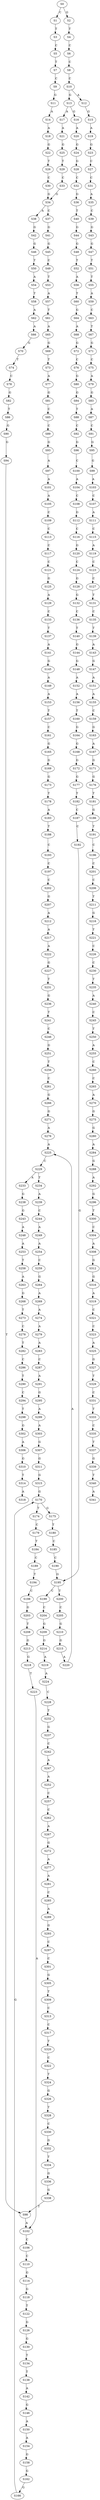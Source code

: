 strict digraph  {
	S0 -> S1 [ label = C ];
	S0 -> S2 [ label = G ];
	S1 -> S3 [ label = T ];
	S2 -> S4 [ label = T ];
	S3 -> S5 [ label = C ];
	S4 -> S6 [ label = C ];
	S5 -> S7 [ label = T ];
	S6 -> S8 [ label = C ];
	S7 -> S9 [ label = C ];
	S8 -> S10 [ label = C ];
	S9 -> S11 [ label = G ];
	S10 -> S12 [ label = A ];
	S10 -> S13 [ label = G ];
	S11 -> S14 [ label = A ];
	S12 -> S15 [ label = G ];
	S13 -> S16 [ label = G ];
	S13 -> S17 [ label = A ];
	S14 -> S18 [ label = A ];
	S15 -> S19 [ label = A ];
	S16 -> S20 [ label = A ];
	S17 -> S21 [ label = A ];
	S18 -> S22 [ label = G ];
	S19 -> S23 [ label = G ];
	S20 -> S24 [ label = G ];
	S21 -> S25 [ label = G ];
	S22 -> S26 [ label = T ];
	S23 -> S27 [ label = C ];
	S24 -> S28 [ label = G ];
	S25 -> S29 [ label = T ];
	S26 -> S30 [ label = C ];
	S27 -> S31 [ label = C ];
	S28 -> S32 [ label = C ];
	S29 -> S33 [ label = C ];
	S30 -> S34 [ label = G ];
	S31 -> S35 [ label = A ];
	S32 -> S36 [ label = G ];
	S33 -> S34 [ label = G ];
	S34 -> S37 [ label = C ];
	S34 -> S38 [ label = A ];
	S35 -> S39 [ label = C ];
	S36 -> S40 [ label = T ];
	S37 -> S41 [ label = G ];
	S38 -> S42 [ label = G ];
	S39 -> S43 [ label = G ];
	S40 -> S44 [ label = G ];
	S41 -> S45 [ label = G ];
	S42 -> S46 [ label = G ];
	S43 -> S47 [ label = G ];
	S44 -> S48 [ label = G ];
	S45 -> S49 [ label = C ];
	S46 -> S50 [ label = T ];
	S47 -> S51 [ label = T ];
	S48 -> S52 [ label = T ];
	S49 -> S53 [ label = T ];
	S50 -> S54 [ label = A ];
	S51 -> S55 [ label = T ];
	S52 -> S56 [ label = A ];
	S53 -> S57 [ label = A ];
	S54 -> S58 [ label = T ];
	S55 -> S59 [ label = A ];
	S56 -> S60 [ label = T ];
	S57 -> S61 [ label = T ];
	S58 -> S62 [ label = A ];
	S59 -> S63 [ label = C ];
	S60 -> S64 [ label = G ];
	S61 -> S65 [ label = A ];
	S62 -> S66 [ label = A ];
	S63 -> S67 [ label = T ];
	S64 -> S68 [ label = A ];
	S65 -> S69 [ label = G ];
	S66 -> S70 [ label = G ];
	S67 -> S71 [ label = G ];
	S68 -> S72 [ label = G ];
	S69 -> S73 [ label = T ];
	S70 -> S74 [ label = T ];
	S71 -> S75 [ label = C ];
	S72 -> S76 [ label = C ];
	S73 -> S77 [ label = A ];
	S74 -> S78 [ label = C ];
	S75 -> S79 [ label = A ];
	S76 -> S80 [ label = G ];
	S77 -> S81 [ label = G ];
	S78 -> S82 [ label = G ];
	S79 -> S83 [ label = G ];
	S80 -> S84 [ label = G ];
	S81 -> S85 [ label = C ];
	S82 -> S86 [ label = T ];
	S83 -> S87 [ label = A ];
	S84 -> S88 [ label = T ];
	S85 -> S89 [ label = C ];
	S86 -> S90 [ label = G ];
	S87 -> S91 [ label = C ];
	S88 -> S92 [ label = C ];
	S89 -> S93 [ label = G ];
	S90 -> S94 [ label = G ];
	S91 -> S95 [ label = G ];
	S92 -> S96 [ label = G ];
	S93 -> S97 [ label = A ];
	S94 -> S98 [ label = T ];
	S95 -> S99 [ label = G ];
	S96 -> S100 [ label = C ];
	S97 -> S101 [ label = A ];
	S98 -> S102 [ label = A ];
	S99 -> S103 [ label = A ];
	S100 -> S104 [ label = A ];
	S101 -> S105 [ label = A ];
	S102 -> S106 [ label = C ];
	S103 -> S107 [ label = C ];
	S104 -> S108 [ label = C ];
	S105 -> S109 [ label = C ];
	S106 -> S110 [ label = C ];
	S107 -> S111 [ label = A ];
	S108 -> S112 [ label = G ];
	S109 -> S113 [ label = C ];
	S110 -> S114 [ label = G ];
	S111 -> S115 [ label = C ];
	S112 -> S116 [ label = C ];
	S113 -> S117 [ label = C ];
	S114 -> S118 [ label = G ];
	S115 -> S119 [ label = A ];
	S116 -> S120 [ label = G ];
	S117 -> S121 [ label = C ];
	S118 -> S122 [ label = T ];
	S119 -> S123 [ label = C ];
	S120 -> S124 [ label = C ];
	S121 -> S125 [ label = G ];
	S122 -> S126 [ label = G ];
	S123 -> S127 [ label = C ];
	S124 -> S128 [ label = G ];
	S125 -> S129 [ label = A ];
	S126 -> S130 [ label = G ];
	S127 -> S131 [ label = T ];
	S128 -> S132 [ label = G ];
	S129 -> S133 [ label = C ];
	S130 -> S134 [ label = T ];
	S131 -> S135 [ label = C ];
	S132 -> S136 [ label = C ];
	S133 -> S137 [ label = T ];
	S134 -> S138 [ label = T ];
	S135 -> S139 [ label = T ];
	S136 -> S140 [ label = T ];
	S137 -> S141 [ label = A ];
	S138 -> S142 [ label = A ];
	S139 -> S143 [ label = A ];
	S140 -> S144 [ label = G ];
	S141 -> S145 [ label = G ];
	S142 -> S146 [ label = G ];
	S143 -> S147 [ label = G ];
	S144 -> S148 [ label = G ];
	S145 -> S149 [ label = A ];
	S146 -> S150 [ label = A ];
	S147 -> S151 [ label = A ];
	S148 -> S152 [ label = A ];
	S149 -> S153 [ label = A ];
	S150 -> S154 [ label = A ];
	S151 -> S155 [ label = A ];
	S152 -> S156 [ label = A ];
	S153 -> S157 [ label = T ];
	S154 -> S158 [ label = G ];
	S155 -> S159 [ label = C ];
	S156 -> S160 [ label = T ];
	S157 -> S161 [ label = C ];
	S158 -> S162 [ label = G ];
	S159 -> S163 [ label = G ];
	S160 -> S164 [ label = G ];
	S161 -> S165 [ label = G ];
	S162 -> S166 [ label = G ];
	S163 -> S167 [ label = A ];
	S164 -> S168 [ label = G ];
	S165 -> S169 [ label = G ];
	S166 -> S170 [ label = G ];
	S167 -> S171 [ label = G ];
	S168 -> S172 [ label = G ];
	S169 -> S173 [ label = G ];
	S170 -> S174 [ label = T ];
	S170 -> S175 [ label = G ];
	S171 -> S176 [ label = G ];
	S172 -> S177 [ label = G ];
	S173 -> S178 [ label = T ];
	S174 -> S179 [ label = C ];
	S175 -> S180 [ label = T ];
	S176 -> S181 [ label = T ];
	S177 -> S182 [ label = T ];
	S178 -> S183 [ label = A ];
	S179 -> S184 [ label = T ];
	S180 -> S185 [ label = C ];
	S181 -> S186 [ label = G ];
	S182 -> S187 [ label = C ];
	S183 -> S188 [ label = T ];
	S184 -> S189 [ label = C ];
	S185 -> S190 [ label = C ];
	S186 -> S191 [ label = T ];
	S187 -> S192 [ label = C ];
	S188 -> S193 [ label = C ];
	S189 -> S194 [ label = T ];
	S190 -> S195 [ label = G ];
	S191 -> S196 [ label = C ];
	S192 -> S195 [ label = G ];
	S193 -> S197 [ label = C ];
	S194 -> S198 [ label = C ];
	S195 -> S199 [ label = C ];
	S195 -> S200 [ label = T ];
	S196 -> S201 [ label = C ];
	S197 -> S202 [ label = C ];
	S198 -> S203 [ label = G ];
	S199 -> S204 [ label = C ];
	S200 -> S205 [ label = C ];
	S201 -> S206 [ label = C ];
	S202 -> S207 [ label = G ];
	S203 -> S208 [ label = T ];
	S204 -> S209 [ label = G ];
	S205 -> S210 [ label = G ];
	S206 -> S211 [ label = T ];
	S207 -> S212 [ label = A ];
	S208 -> S213 [ label = G ];
	S209 -> S214 [ label = G ];
	S210 -> S215 [ label = G ];
	S211 -> S216 [ label = G ];
	S212 -> S217 [ label = A ];
	S213 -> S218 [ label = G ];
	S214 -> S219 [ label = A ];
	S215 -> S220 [ label = A ];
	S216 -> S221 [ label = T ];
	S217 -> S222 [ label = A ];
	S218 -> S223 [ label = T ];
	S219 -> S224 [ label = A ];
	S220 -> S225 [ label = A ];
	S221 -> S226 [ label = C ];
	S222 -> S227 [ label = G ];
	S223 -> S102 [ label = A ];
	S224 -> S228 [ label = C ];
	S225 -> S229 [ label = C ];
	S226 -> S230 [ label = C ];
	S227 -> S231 [ label = T ];
	S228 -> S232 [ label = T ];
	S229 -> S233 [ label = A ];
	S229 -> S234 [ label = T ];
	S230 -> S235 [ label = T ];
	S231 -> S236 [ label = G ];
	S232 -> S237 [ label = G ];
	S233 -> S238 [ label = G ];
	S234 -> S239 [ label = A ];
	S235 -> S240 [ label = A ];
	S236 -> S241 [ label = T ];
	S237 -> S242 [ label = C ];
	S238 -> S243 [ label = G ];
	S239 -> S244 [ label = C ];
	S240 -> S245 [ label = C ];
	S241 -> S246 [ label = C ];
	S242 -> S247 [ label = A ];
	S243 -> S248 [ label = A ];
	S244 -> S249 [ label = A ];
	S245 -> S250 [ label = T ];
	S246 -> S251 [ label = G ];
	S247 -> S252 [ label = A ];
	S248 -> S253 [ label = A ];
	S249 -> S254 [ label = A ];
	S250 -> S255 [ label = A ];
	S251 -> S256 [ label = T ];
	S252 -> S257 [ label = C ];
	S253 -> S258 [ label = T ];
	S254 -> S259 [ label = C ];
	S255 -> S260 [ label = C ];
	S256 -> S261 [ label = C ];
	S257 -> S262 [ label = C ];
	S258 -> S263 [ label = A ];
	S259 -> S264 [ label = G ];
	S260 -> S265 [ label = C ];
	S261 -> S266 [ label = G ];
	S262 -> S267 [ label = A ];
	S263 -> S268 [ label = G ];
	S264 -> S269 [ label = A ];
	S265 -> S270 [ label = A ];
	S266 -> S271 [ label = G ];
	S267 -> S272 [ label = G ];
	S268 -> S273 [ label = T ];
	S269 -> S274 [ label = A ];
	S270 -> S275 [ label = G ];
	S271 -> S276 [ label = A ];
	S272 -> S277 [ label = A ];
	S273 -> S278 [ label = C ];
	S274 -> S279 [ label = A ];
	S275 -> S280 [ label = G ];
	S276 -> S225 [ label = A ];
	S277 -> S281 [ label = A ];
	S278 -> S282 [ label = T ];
	S279 -> S283 [ label = A ];
	S280 -> S284 [ label = A ];
	S281 -> S285 [ label = C ];
	S282 -> S286 [ label = C ];
	S283 -> S287 [ label = C ];
	S284 -> S288 [ label = G ];
	S285 -> S289 [ label = A ];
	S286 -> S290 [ label = T ];
	S287 -> S291 [ label = A ];
	S288 -> S292 [ label = A ];
	S289 -> S293 [ label = G ];
	S290 -> S294 [ label = C ];
	S291 -> S295 [ label = G ];
	S292 -> S296 [ label = G ];
	S293 -> S297 [ label = C ];
	S294 -> S298 [ label = T ];
	S295 -> S299 [ label = A ];
	S296 -> S300 [ label = T ];
	S297 -> S301 [ label = C ];
	S298 -> S302 [ label = G ];
	S299 -> S303 [ label = A ];
	S300 -> S304 [ label = C ];
	S301 -> S305 [ label = G ];
	S302 -> S306 [ label = A ];
	S303 -> S307 [ label = G ];
	S304 -> S308 [ label = A ];
	S305 -> S309 [ label = T ];
	S306 -> S310 [ label = G ];
	S307 -> S311 [ label = G ];
	S308 -> S312 [ label = G ];
	S309 -> S313 [ label = C ];
	S310 -> S314 [ label = T ];
	S311 -> S315 [ label = G ];
	S312 -> S316 [ label = G ];
	S313 -> S317 [ label = C ];
	S314 -> S318 [ label = A ];
	S315 -> S170 [ label = G ];
	S316 -> S319 [ label = A ];
	S317 -> S320 [ label = T ];
	S319 -> S321 [ label = C ];
	S320 -> S322 [ label = C ];
	S321 -> S323 [ label = C ];
	S322 -> S324 [ label = T ];
	S323 -> S325 [ label = A ];
	S324 -> S326 [ label = G ];
	S325 -> S327 [ label = G ];
	S326 -> S328 [ label = T ];
	S327 -> S329 [ label = T ];
	S328 -> S330 [ label = C ];
	S329 -> S331 [ label = C ];
	S330 -> S332 [ label = G ];
	S331 -> S333 [ label = T ];
	S332 -> S334 [ label = T ];
	S333 -> S335 [ label = C ];
	S334 -> S336 [ label = G ];
	S335 -> S337 [ label = T ];
	S336 -> S338 [ label = G ];
	S337 -> S339 [ label = G ];
	S338 -> S98 [ label = T ];
	S339 -> S340 [ label = T ];
	S340 -> S341 [ label = A ];
}

